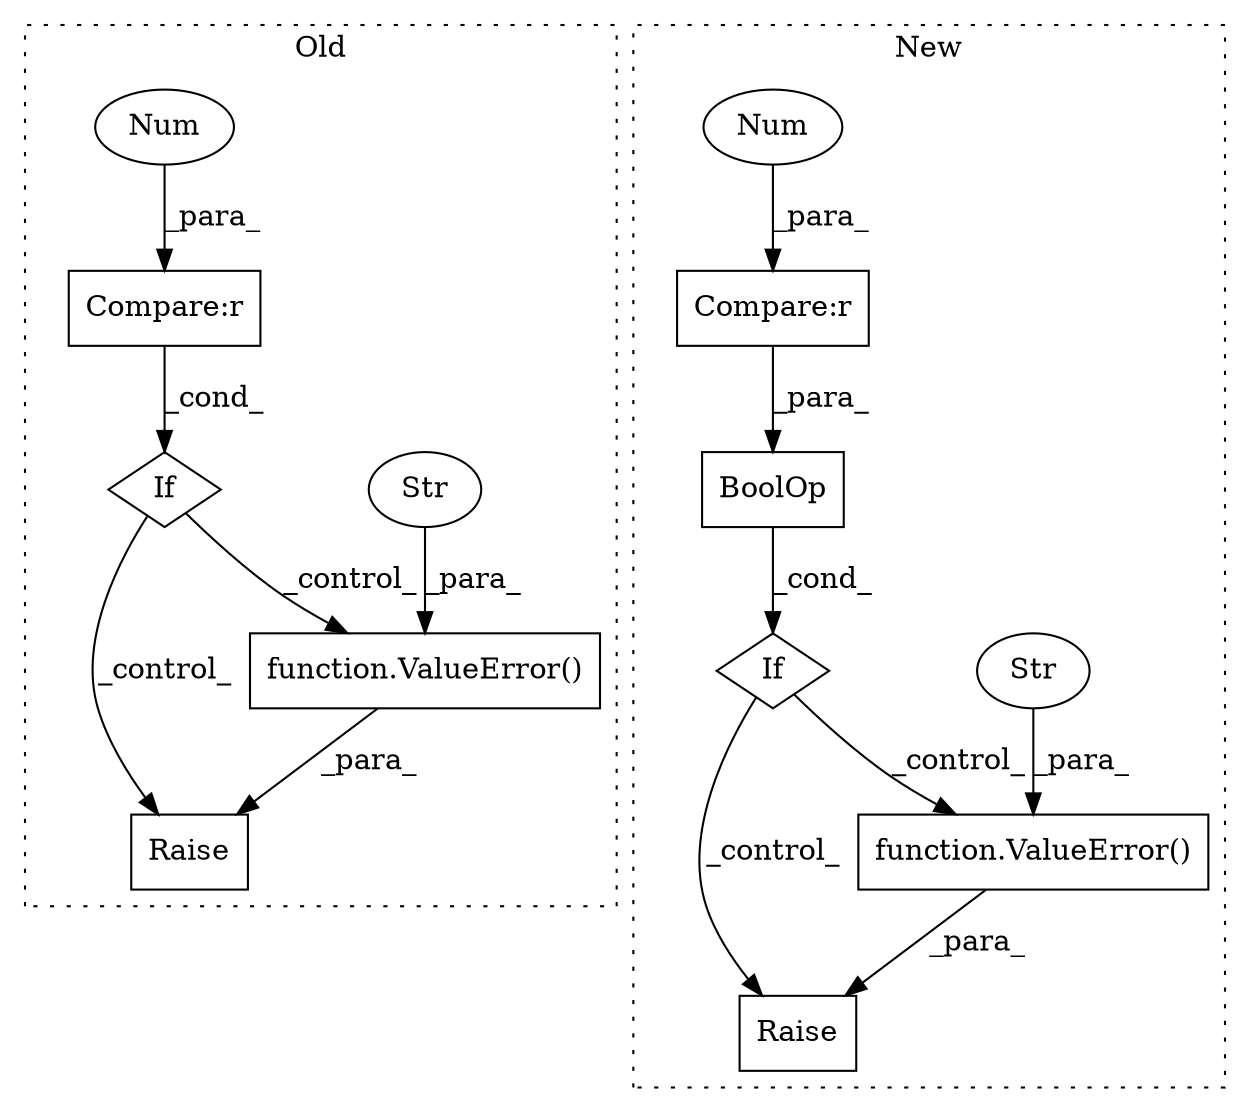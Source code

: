 digraph G {
subgraph cluster0 {
1 [label="function.ValueError()" a="75" s="8528,8568" l="11,1" shape="box"];
3 [label="Raise" a="91" s="8522" l="6" shape="box"];
7 [label="Str" a="66" s="8539" l="29" shape="ellipse"];
9 [label="If" a="96" s="8470" l="3" shape="diamond"];
10 [label="Compare:r" a="40" s="8495" l="13" shape="box"];
12 [label="Num" a="76" s="8507" l="1" shape="ellipse"];
label = "Old";
style="dotted";
}
subgraph cluster1 {
2 [label="function.ValueError()" a="75" s="2392,2481" l="11,1" shape="box"];
4 [label="Raise" a="91" s="2386" l="6" shape="box"];
5 [label="Str" a="66" s="2403" l="78" shape="ellipse"];
6 [label="If" a="96" s="2333" l="3" shape="diamond"];
8 [label="Compare:r" a="40" s="2358" l="14" shape="box"];
11 [label="BoolOp" a="72" s="2336" l="36" shape="box"];
13 [label="Num" a="76" s="2371" l="1" shape="ellipse"];
label = "New";
style="dotted";
}
1 -> 3 [label="_para_"];
2 -> 4 [label="_para_"];
5 -> 2 [label="_para_"];
6 -> 4 [label="_control_"];
6 -> 2 [label="_control_"];
7 -> 1 [label="_para_"];
8 -> 11 [label="_para_"];
9 -> 1 [label="_control_"];
9 -> 3 [label="_control_"];
10 -> 9 [label="_cond_"];
11 -> 6 [label="_cond_"];
12 -> 10 [label="_para_"];
13 -> 8 [label="_para_"];
}
